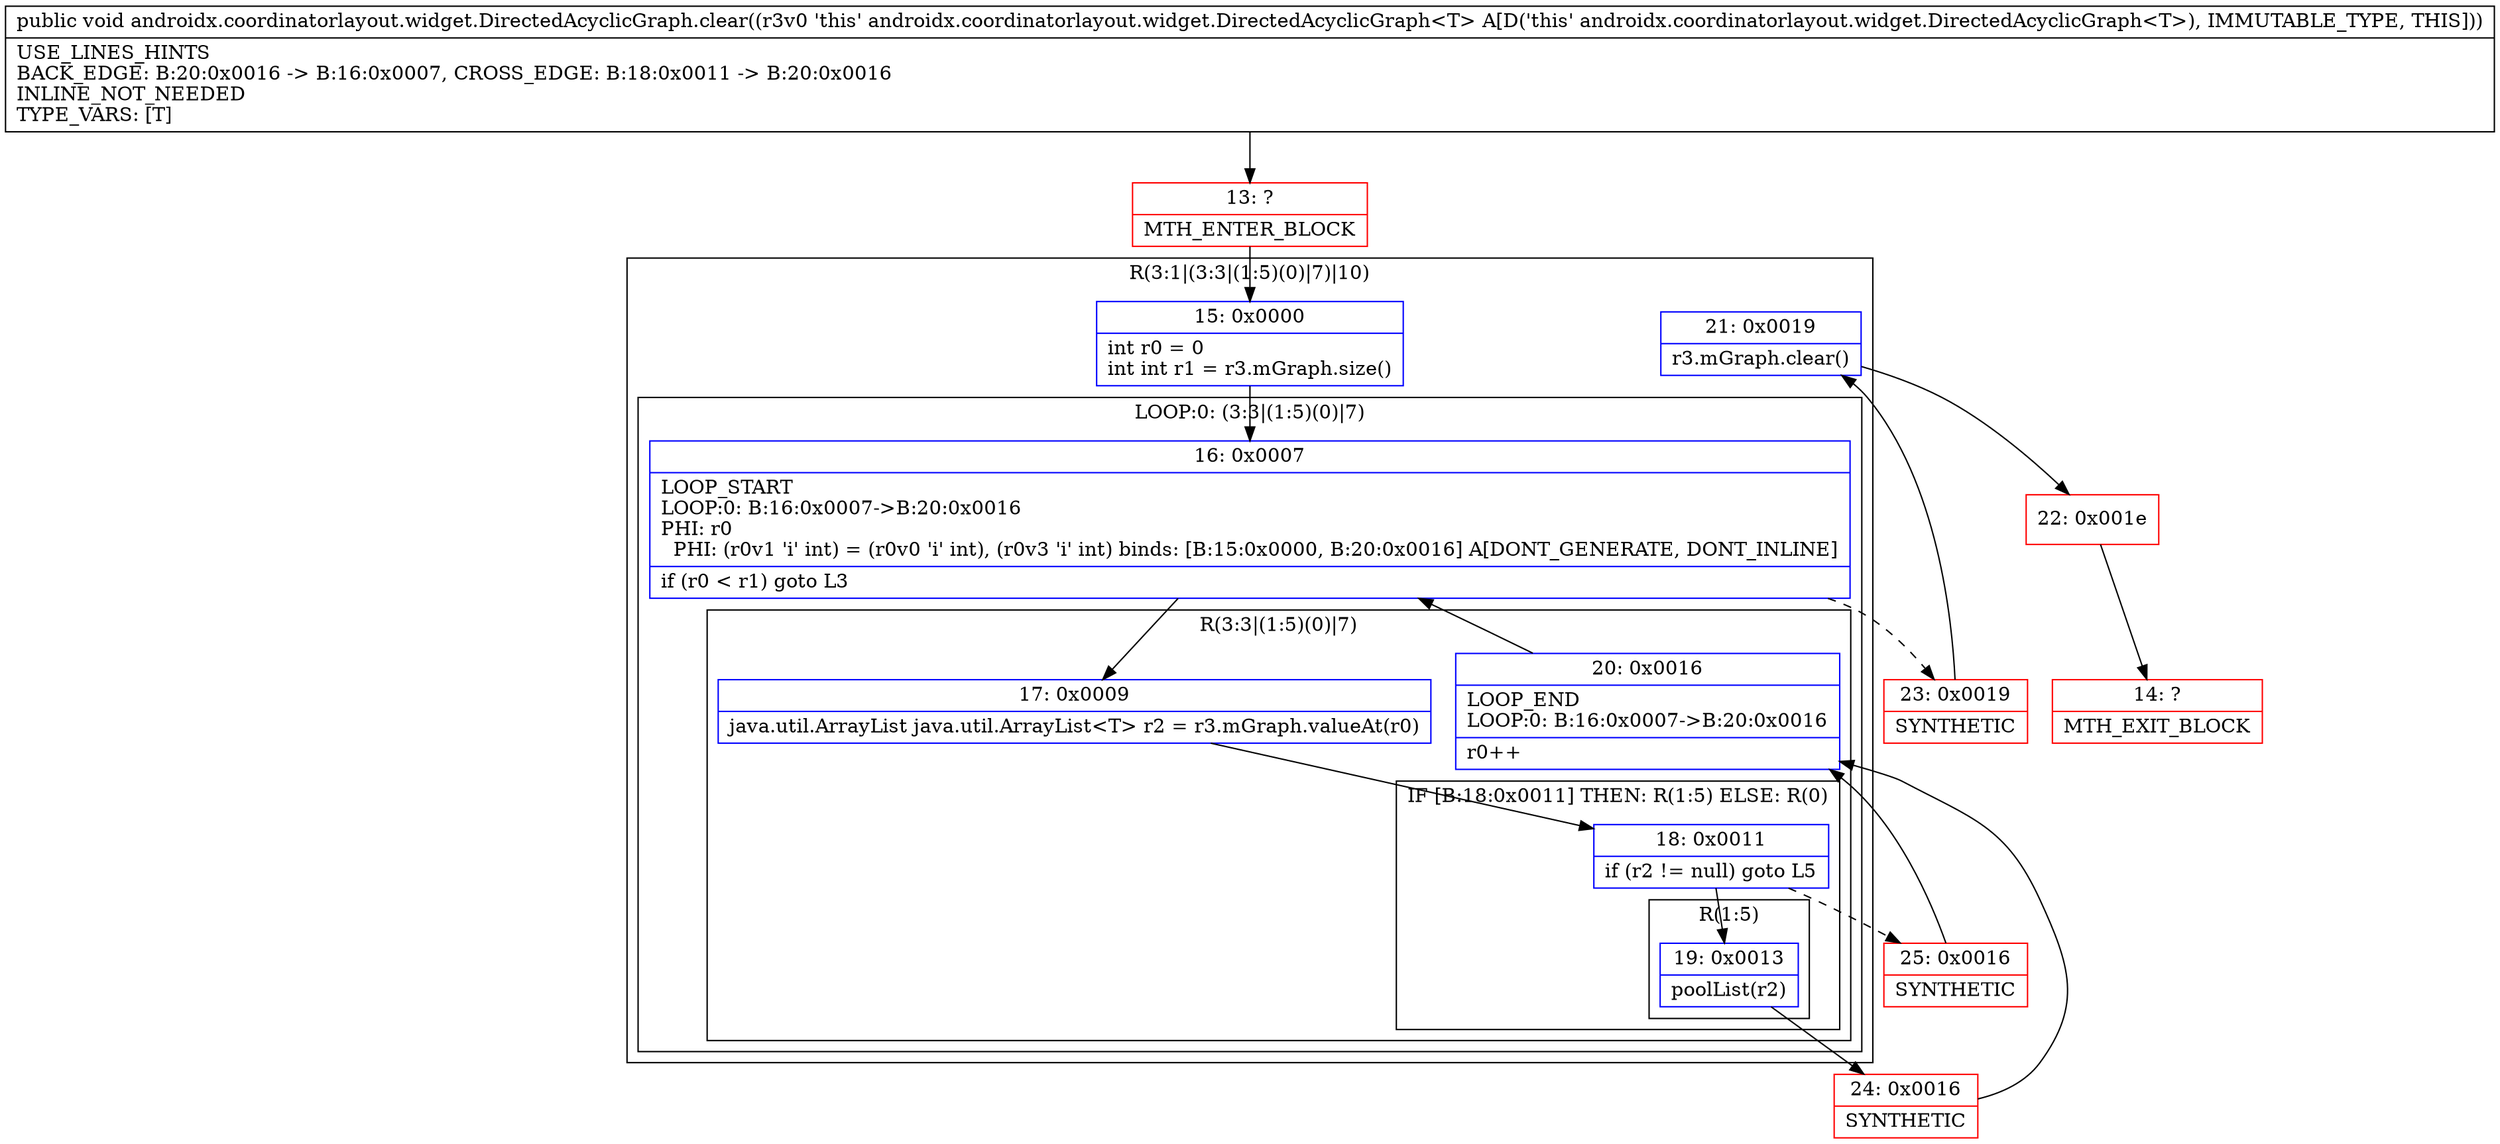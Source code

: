 digraph "CFG forandroidx.coordinatorlayout.widget.DirectedAcyclicGraph.clear()V" {
subgraph cluster_Region_1733355159 {
label = "R(3:1|(3:3|(1:5)(0)|7)|10)";
node [shape=record,color=blue];
Node_15 [shape=record,label="{15\:\ 0x0000|int r0 = 0\lint int r1 = r3.mGraph.size()\l}"];
subgraph cluster_LoopRegion_1329037473 {
label = "LOOP:0: (3:3|(1:5)(0)|7)";
node [shape=record,color=blue];
Node_16 [shape=record,label="{16\:\ 0x0007|LOOP_START\lLOOP:0: B:16:0x0007\-\>B:20:0x0016\lPHI: r0 \l  PHI: (r0v1 'i' int) = (r0v0 'i' int), (r0v3 'i' int) binds: [B:15:0x0000, B:20:0x0016] A[DONT_GENERATE, DONT_INLINE]\l|if (r0 \< r1) goto L3\l}"];
subgraph cluster_Region_1678166486 {
label = "R(3:3|(1:5)(0)|7)";
node [shape=record,color=blue];
Node_17 [shape=record,label="{17\:\ 0x0009|java.util.ArrayList java.util.ArrayList\<T\> r2 = r3.mGraph.valueAt(r0)\l}"];
subgraph cluster_IfRegion_690518987 {
label = "IF [B:18:0x0011] THEN: R(1:5) ELSE: R(0)";
node [shape=record,color=blue];
Node_18 [shape=record,label="{18\:\ 0x0011|if (r2 != null) goto L5\l}"];
subgraph cluster_Region_1236026407 {
label = "R(1:5)";
node [shape=record,color=blue];
Node_19 [shape=record,label="{19\:\ 0x0013|poolList(r2)\l}"];
}
subgraph cluster_Region_1061574718 {
label = "R(0)";
node [shape=record,color=blue];
}
}
Node_20 [shape=record,label="{20\:\ 0x0016|LOOP_END\lLOOP:0: B:16:0x0007\-\>B:20:0x0016\l|r0++\l}"];
}
}
Node_21 [shape=record,label="{21\:\ 0x0019|r3.mGraph.clear()\l}"];
}
Node_13 [shape=record,color=red,label="{13\:\ ?|MTH_ENTER_BLOCK\l}"];
Node_24 [shape=record,color=red,label="{24\:\ 0x0016|SYNTHETIC\l}"];
Node_25 [shape=record,color=red,label="{25\:\ 0x0016|SYNTHETIC\l}"];
Node_23 [shape=record,color=red,label="{23\:\ 0x0019|SYNTHETIC\l}"];
Node_22 [shape=record,color=red,label="{22\:\ 0x001e}"];
Node_14 [shape=record,color=red,label="{14\:\ ?|MTH_EXIT_BLOCK\l}"];
MethodNode[shape=record,label="{public void androidx.coordinatorlayout.widget.DirectedAcyclicGraph.clear((r3v0 'this' androidx.coordinatorlayout.widget.DirectedAcyclicGraph\<T\> A[D('this' androidx.coordinatorlayout.widget.DirectedAcyclicGraph\<T\>), IMMUTABLE_TYPE, THIS]))  | USE_LINES_HINTS\lBACK_EDGE: B:20:0x0016 \-\> B:16:0x0007, CROSS_EDGE: B:18:0x0011 \-\> B:20:0x0016\lINLINE_NOT_NEEDED\lTYPE_VARS: [T]\l}"];
MethodNode -> Node_13;Node_15 -> Node_16;
Node_16 -> Node_17;
Node_16 -> Node_23[style=dashed];
Node_17 -> Node_18;
Node_18 -> Node_19;
Node_18 -> Node_25[style=dashed];
Node_19 -> Node_24;
Node_20 -> Node_16;
Node_21 -> Node_22;
Node_13 -> Node_15;
Node_24 -> Node_20;
Node_25 -> Node_20;
Node_23 -> Node_21;
Node_22 -> Node_14;
}

